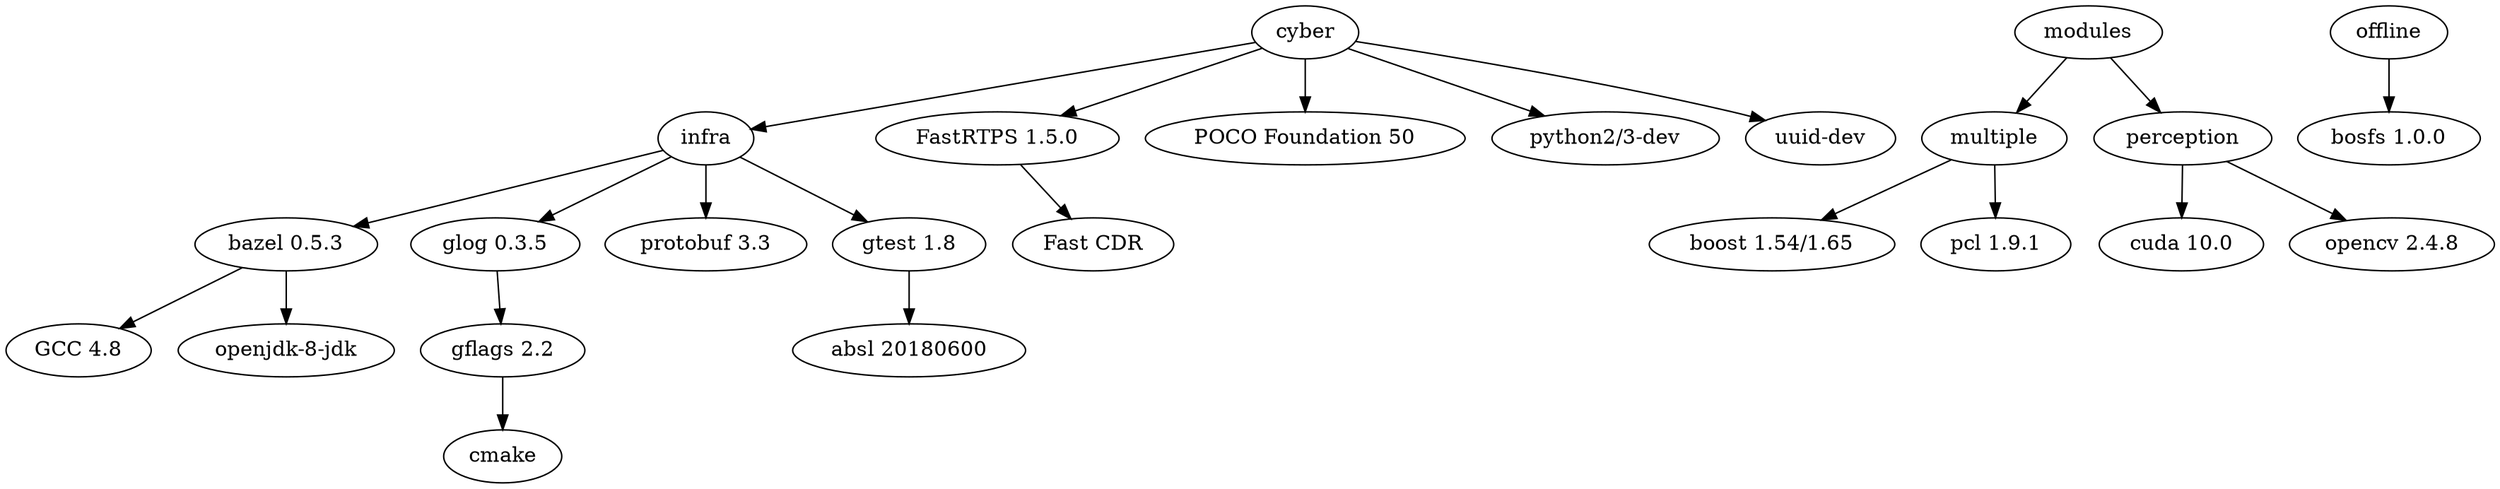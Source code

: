 digraph {
  "infra" -> "bazel 0.5.3";
  "bazel 0.5.3" -> "GCC 4.8";
  "bazel 0.5.3" -> "openjdk-8-jdk";
  "infra" -> "glog 0.3.5" -> "gflags 2.2" -> "cmake";
  "infra" -> "protobuf 3.3";
  "infra" -> "gtest 1.8" -> "absl 20180600";

  "cyber" -> "infra";
  "cyber" -> "FastRTPS 1.5.0" -> "Fast CDR";
  "cyber" -> "POCO Foundation 50";
  "cyber" -> "python2/3-dev";
  "cyber" -> "uuid-dev";

  "modules" -> "multiple" -> "boost 1.54/1.65";
  "multiple" -> "pcl 1.9.1";

  "modules" -> "perception" -> "cuda 10.0";
  "perception" -> "opencv 2.4.8";

  "offline" -> "bosfs 1.0.0";
}
